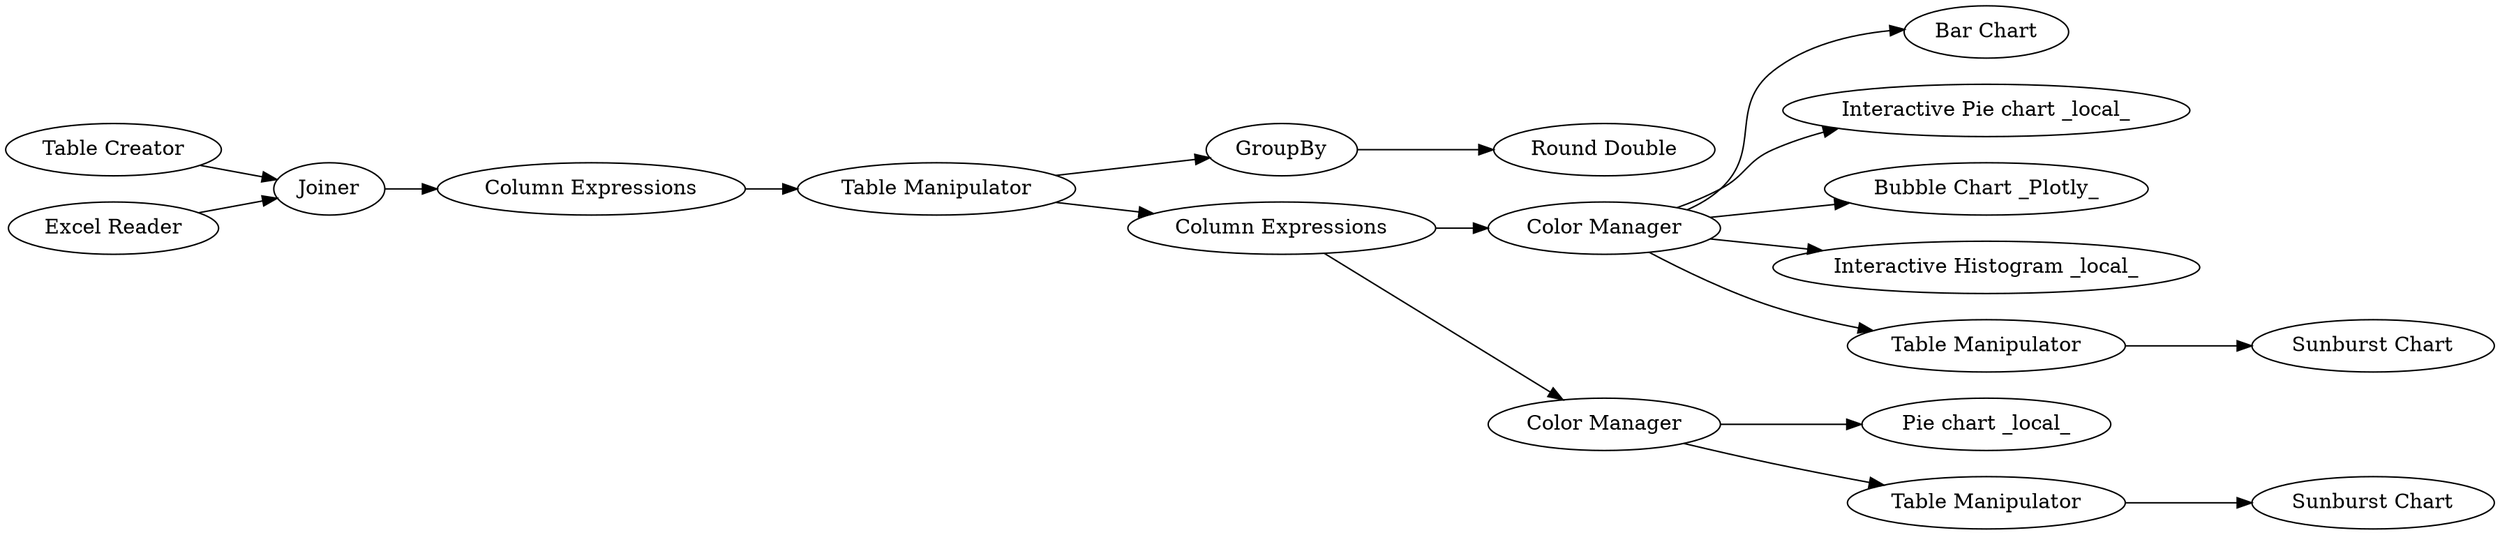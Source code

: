 digraph {
	4 [label="Table Creator"]
	5 [label=Joiner]
	6 [label="Excel Reader"]
	7 [label="Column Expressions"]
	8 [label=GroupBy]
	9 [label="Table Manipulator"]
	10 [label="Round Double"]
	11 [label="Column Expressions"]
	12 [label="Bar Chart"]
	13 [label="Color Manager"]
	14 [label="Sunburst Chart"]
	15 [label="Interactive Pie chart _local_"]
	20 [label="Bubble Chart _Plotly_"]
	21 [label="Interactive Histogram _local_"]
	22 [label="Color Manager"]
	23 [label="Pie chart _local_"]
	24 [label="Sunburst Chart"]
	25 [label="Table Manipulator"]
	26 [label="Table Manipulator"]
	4 -> 5
	5 -> 7
	6 -> 5
	7 -> 9
	8 -> 10
	9 -> 8
	9 -> 11
	11 -> 13
	11 -> 22
	13 -> 12
	13 -> 15
	13 -> 26
	13 -> 21
	13 -> 20
	22 -> 23
	22 -> 25
	25 -> 24
	26 -> 14
	rankdir=LR
}
